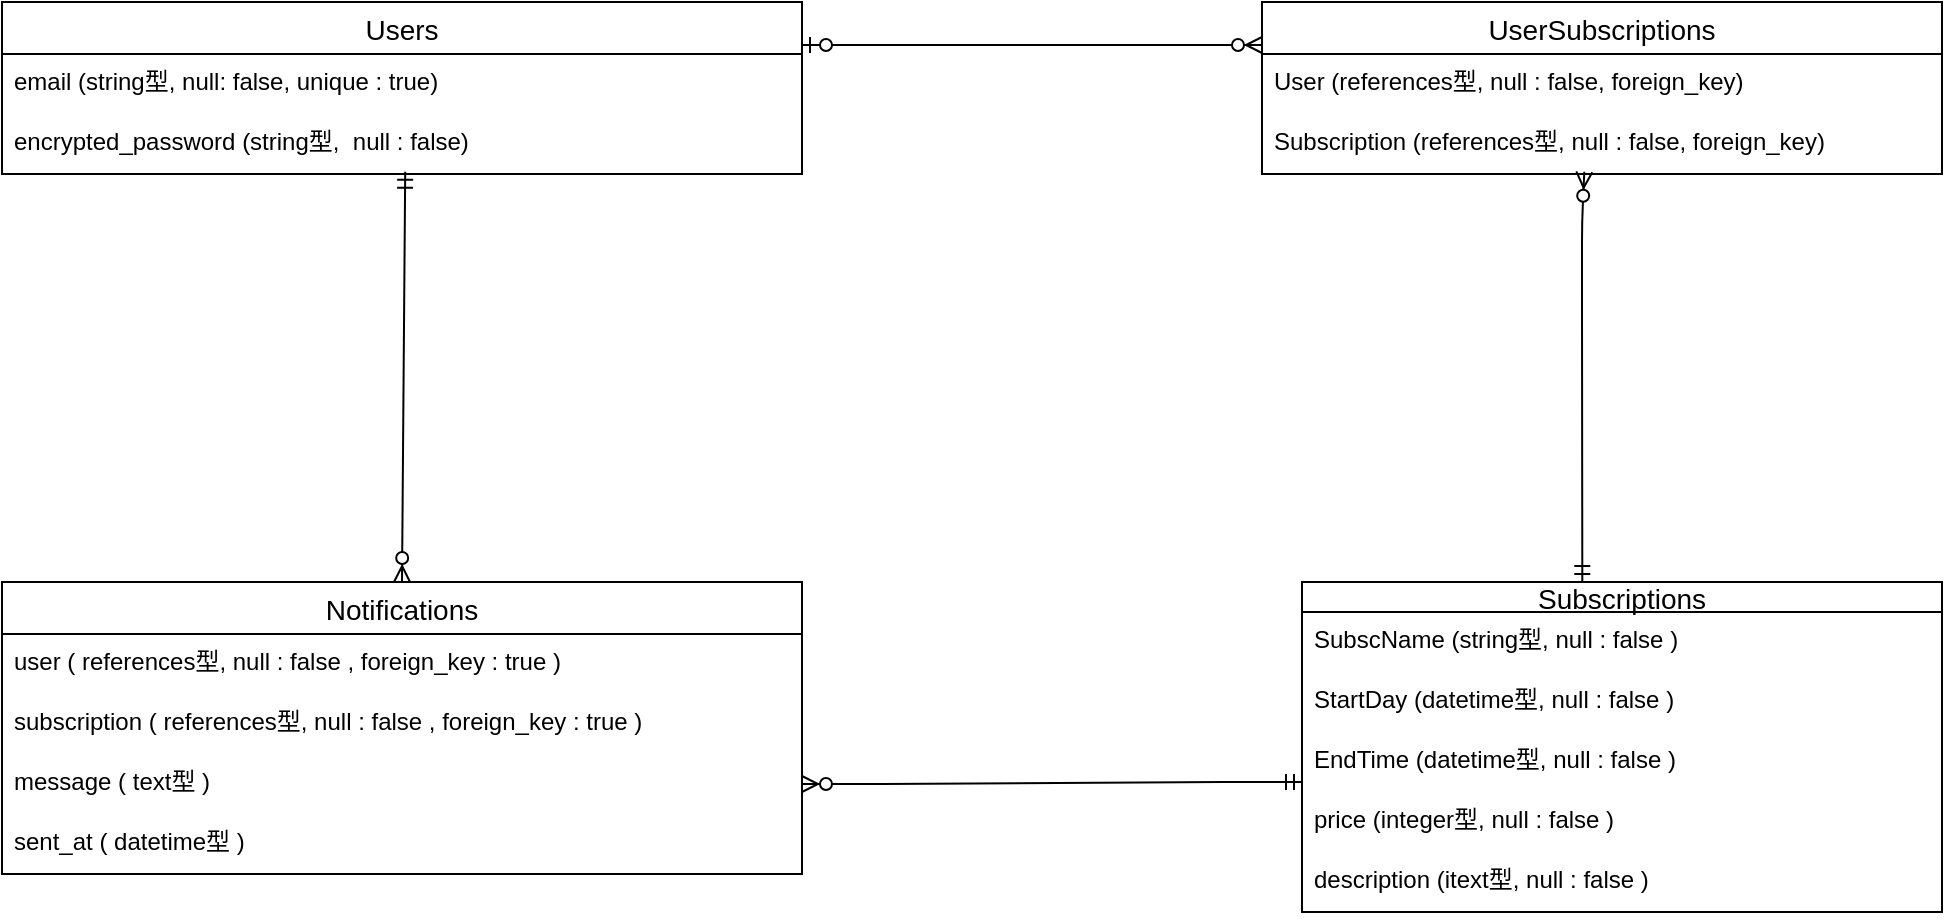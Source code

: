 <mxfile>
    <diagram id="yD7gqy5YW1mivAmTnVUS" name="ページ1">
        <mxGraphModel dx="2946" dy="1292" grid="1" gridSize="10" guides="1" tooltips="1" connect="1" arrows="1" fold="1" page="1" pageScale="1" pageWidth="827" pageHeight="1169" math="0" shadow="0">
            <root>
                <mxCell id="0"/>
                <mxCell id="1" parent="0"/>
                <mxCell id="2" value="Users" style="swimlane;fontStyle=0;childLayout=stackLayout;horizontal=1;startSize=26;horizontalStack=0;resizeParent=1;resizeParentMax=0;resizeLast=0;collapsible=1;marginBottom=0;align=center;fontSize=14;" parent="1" vertex="1">
                    <mxGeometry x="-980" width="400" height="86" as="geometry"/>
                </mxCell>
                <mxCell id="4" value="email (string型, null: false, unique : true)" style="text;strokeColor=none;fillColor=none;spacingLeft=4;spacingRight=4;overflow=hidden;rotatable=0;points=[[0,0.5],[1,0.5]];portConstraint=eastwest;fontSize=12;" parent="2" vertex="1">
                    <mxGeometry y="26" width="400" height="30" as="geometry"/>
                </mxCell>
                <mxCell id="5" value="encrypted_password (string型,  null : false)&#10;" style="text;strokeColor=none;fillColor=none;spacingLeft=4;spacingRight=4;overflow=hidden;rotatable=0;points=[[0,0.5],[1,0.5]];portConstraint=eastwest;fontSize=12;" parent="2" vertex="1">
                    <mxGeometry y="56" width="400" height="30" as="geometry"/>
                </mxCell>
                <mxCell id="33" value="UserSubscriptions" style="swimlane;fontStyle=0;childLayout=stackLayout;horizontal=1;startSize=26;horizontalStack=0;resizeParent=1;resizeParentMax=0;resizeLast=0;collapsible=1;marginBottom=0;align=center;fontSize=14;" parent="1" vertex="1">
                    <mxGeometry x="-350" width="340" height="86" as="geometry"/>
                </mxCell>
                <mxCell id="35" value="User (references型, null : false, foreign_key)" style="text;strokeColor=none;fillColor=none;spacingLeft=4;spacingRight=4;overflow=hidden;rotatable=0;points=[[0,0.5],[1,0.5]];portConstraint=eastwest;fontSize=12;" parent="33" vertex="1">
                    <mxGeometry y="26" width="340" height="30" as="geometry"/>
                </mxCell>
                <mxCell id="37" value="Subscription (references型, null : false, foreign_key)" style="text;strokeColor=none;fillColor=none;spacingLeft=4;spacingRight=4;overflow=hidden;rotatable=0;points=[[0,0.5],[1,0.5]];portConstraint=eastwest;fontSize=12;" parent="33" vertex="1">
                    <mxGeometry y="56" width="340" height="30" as="geometry"/>
                </mxCell>
                <mxCell id="38" value="Subscriptions" style="swimlane;fontStyle=0;childLayout=stackLayout;horizontal=1;startSize=15;horizontalStack=0;resizeParent=1;resizeParentMax=0;resizeLast=0;collapsible=1;marginBottom=0;align=center;fontSize=14;" parent="1" vertex="1">
                    <mxGeometry x="-330" y="290" width="320" height="165" as="geometry"/>
                </mxCell>
                <mxCell id="39" value="SubscName (string型, null : false )" style="text;strokeColor=none;fillColor=none;spacingLeft=4;spacingRight=4;overflow=hidden;rotatable=0;points=[[0,0.5],[1,0.5]];portConstraint=eastwest;fontSize=12;" parent="38" vertex="1">
                    <mxGeometry y="15" width="320" height="30" as="geometry"/>
                </mxCell>
                <mxCell id="40" value="StartDay (datetime型, null : false )" style="text;strokeColor=none;fillColor=none;spacingLeft=4;spacingRight=4;overflow=hidden;rotatable=0;points=[[0,0.5],[1,0.5]];portConstraint=eastwest;fontSize=12;" parent="38" vertex="1">
                    <mxGeometry y="45" width="320" height="30" as="geometry"/>
                </mxCell>
                <mxCell id="41" value="EndTime (datetime型, null : false )" style="text;strokeColor=none;fillColor=none;spacingLeft=4;spacingRight=4;overflow=hidden;rotatable=0;points=[[0,0.5],[1,0.5]];portConstraint=eastwest;fontSize=12;" parent="38" vertex="1">
                    <mxGeometry y="75" width="320" height="30" as="geometry"/>
                </mxCell>
                <mxCell id="42" value="price (integer型, null : false )" style="text;strokeColor=none;fillColor=none;spacingLeft=4;spacingRight=4;overflow=hidden;rotatable=0;points=[[0,0.5],[1,0.5]];portConstraint=eastwest;fontSize=12;" parent="38" vertex="1">
                    <mxGeometry y="105" width="320" height="30" as="geometry"/>
                </mxCell>
                <mxCell id="43" value="description (itext型, null : false )" style="text;strokeColor=none;fillColor=none;spacingLeft=4;spacingRight=4;overflow=hidden;rotatable=0;points=[[0,0.5],[1,0.5]];portConstraint=eastwest;fontSize=12;" vertex="1" parent="38">
                    <mxGeometry y="135" width="320" height="30" as="geometry"/>
                </mxCell>
                <mxCell id="44" value="Notifications" style="swimlane;fontStyle=0;childLayout=stackLayout;horizontal=1;startSize=26;horizontalStack=0;resizeParent=1;resizeParentMax=0;resizeLast=0;collapsible=1;marginBottom=0;align=center;fontSize=14;" vertex="1" parent="1">
                    <mxGeometry x="-980" y="290" width="400" height="146" as="geometry"/>
                </mxCell>
                <mxCell id="45" value="user ( references型, null : false , foreign_key : true )" style="text;strokeColor=none;fillColor=none;spacingLeft=4;spacingRight=4;overflow=hidden;rotatable=0;points=[[0,0.5],[1,0.5]];portConstraint=eastwest;fontSize=12;" vertex="1" parent="44">
                    <mxGeometry y="26" width="400" height="30" as="geometry"/>
                </mxCell>
                <mxCell id="46" value="subscription ( references型, null : false , foreign_key : true )" style="text;strokeColor=none;fillColor=none;spacingLeft=4;spacingRight=4;overflow=hidden;rotatable=0;points=[[0,0.5],[1,0.5]];portConstraint=eastwest;fontSize=12;" vertex="1" parent="44">
                    <mxGeometry y="56" width="400" height="30" as="geometry"/>
                </mxCell>
                <mxCell id="47" value="message ( text型 )&#10;" style="text;strokeColor=none;fillColor=none;spacingLeft=4;spacingRight=4;overflow=hidden;rotatable=0;points=[[0,0.5],[1,0.5]];portConstraint=eastwest;fontSize=12;" vertex="1" parent="44">
                    <mxGeometry y="86" width="400" height="30" as="geometry"/>
                </mxCell>
                <mxCell id="48" value="sent_at ( datetime型 )&#10;" style="text;strokeColor=none;fillColor=none;spacingLeft=4;spacingRight=4;overflow=hidden;rotatable=0;points=[[0,0.5],[1,0.5]];portConstraint=eastwest;fontSize=12;" vertex="1" parent="44">
                    <mxGeometry y="116" width="400" height="30" as="geometry"/>
                </mxCell>
                <mxCell id="49" value="" style="edgeStyle=entityRelationEdgeStyle;fontSize=12;html=1;endArrow=ERzeroToMany;startArrow=ERzeroToOne;entryX=0;entryY=0.25;entryDx=0;entryDy=0;exitX=1;exitY=0.25;exitDx=0;exitDy=0;" edge="1" parent="1" source="2" target="33">
                    <mxGeometry width="100" height="100" relative="1" as="geometry">
                        <mxPoint x="-580" y="50" as="sourcePoint"/>
                        <mxPoint x="-360" y="50" as="targetPoint"/>
                    </mxGeometry>
                </mxCell>
                <mxCell id="52" value="" style="fontSize=12;html=1;endArrow=ERzeroToMany;startArrow=ERmandOne;exitX=0.438;exitY=0;exitDx=0;exitDy=0;exitPerimeter=0;entryX=0.474;entryY=0.963;entryDx=0;entryDy=0;entryPerimeter=0;" edge="1" parent="1" source="38" target="37">
                    <mxGeometry width="100" height="100" relative="1" as="geometry">
                        <mxPoint x="-290" y="150" as="sourcePoint"/>
                        <mxPoint x="-190" y="100" as="targetPoint"/>
                        <Array as="points">
                            <mxPoint x="-190" y="150"/>
                            <mxPoint x="-190" y="110"/>
                        </Array>
                    </mxGeometry>
                </mxCell>
                <mxCell id="55" value="" style="fontSize=12;html=1;endArrow=ERzeroToMany;startArrow=ERmandOne;entryX=0.5;entryY=0;entryDx=0;entryDy=0;exitX=0.504;exitY=0.963;exitDx=0;exitDy=0;exitPerimeter=0;" edge="1" parent="1" source="5" target="44">
                    <mxGeometry width="100" height="100" relative="1" as="geometry">
                        <mxPoint x="-780" y="90" as="sourcePoint"/>
                        <mxPoint x="-780" y="280" as="targetPoint"/>
                    </mxGeometry>
                </mxCell>
                <mxCell id="57" value="" style="edgeStyle=entityRelationEdgeStyle;fontSize=12;html=1;endArrow=ERzeroToMany;startArrow=ERmandOne;exitX=0;exitY=0.833;exitDx=0;exitDy=0;exitPerimeter=0;" edge="1" parent="1" source="41" target="47">
                    <mxGeometry width="100" height="100" relative="1" as="geometry">
                        <mxPoint x="-390" y="391" as="sourcePoint"/>
                        <mxPoint x="-450" y="140" as="targetPoint"/>
                    </mxGeometry>
                </mxCell>
            </root>
        </mxGraphModel>
    </diagram>
</mxfile>